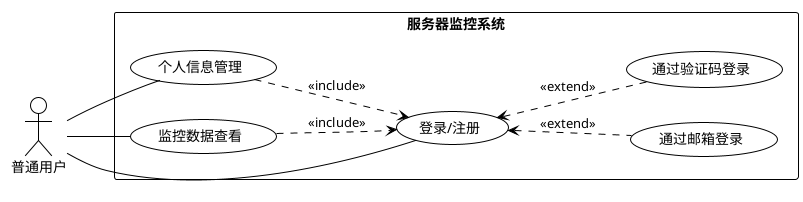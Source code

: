 @startuml
!theme plain
skinparam componentStyle rectangle

left to right direction
actor "普通用户" as user

rectangle "服务器监控系统" {
    usecase "登录/注册" as UC_Login
    usecase "通过邮箱登录" as UC_LoginByEmail
    usecase "通过验证码登录" as UC_LoginByCode
    usecase "个人信息管理" as UC_Profile
    usecase "监控数据查看" as UC_Monitor

    UC_Login <.. UC_LoginByEmail : <<extend>>
    UC_Login <.. UC_LoginByCode : <<extend>>

    UC_Profile ..> UC_Login : <<include>>
    UC_Monitor ..> UC_Login : <<include>>

    user -- UC_Login
    user -- UC_Profile
    user -- UC_Monitor
}
@enduml
